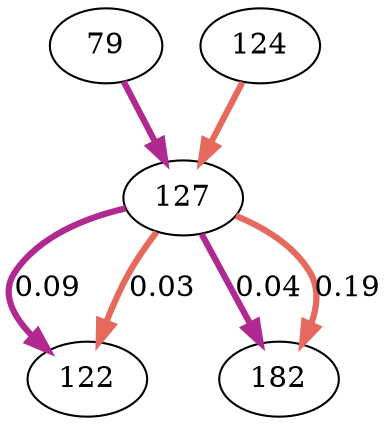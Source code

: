 digraph  {
79;
127;
122;
124;
182;
79 -> 127  [color="#b02991", key=0, penwidth=3];
127 -> 122  [color="#b02991", key=0, label="0.09", penwidth=3];
127 -> 122  [color="#e56a5d", key=1, label="0.03", penwidth=3];
127 -> 182  [color="#b02991", key=0, label="0.04", penwidth=3];
127 -> 182  [color="#e56a5d", key=1, label="0.19", penwidth=3];
124 -> 127  [color="#e56a5d", key=0, penwidth=3];
}
